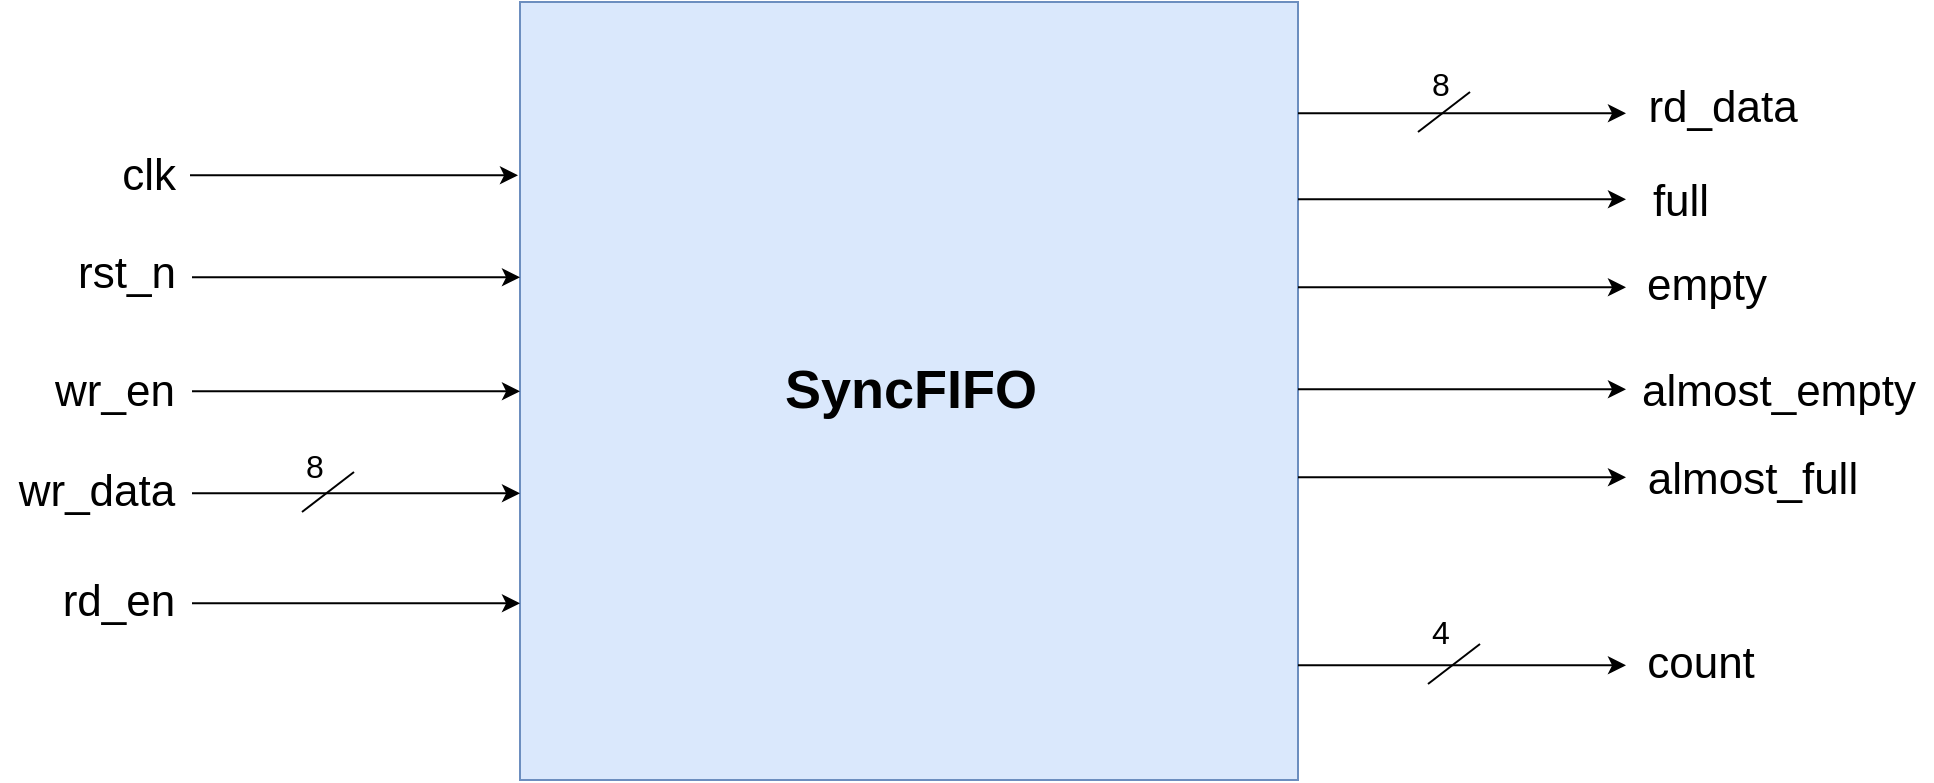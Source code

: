 <mxfile version="26.0.15">
  <diagram name="Page-1" id="vVqc1VtNluxpJuvP2Tos">
    <mxGraphModel dx="1764" dy="1242" grid="0" gridSize="10" guides="1" tooltips="1" connect="1" arrows="1" fold="1" page="1" pageScale="1" pageWidth="1700" pageHeight="1100" math="0" shadow="0">
      <root>
        <mxCell id="0" />
        <mxCell id="1" parent="0" />
        <mxCell id="3rKJtn6mgwzveVLs7rdL-7" value="" style="whiteSpace=wrap;html=1;aspect=fixed;fillColor=#dae8fc;strokeColor=#6c8ebf;" vertex="1" parent="1">
          <mxGeometry x="669" y="328" width="389" height="389" as="geometry" />
        </mxCell>
        <mxCell id="3rKJtn6mgwzveVLs7rdL-8" value="" style="endArrow=classic;html=1;rounded=0;" edge="1" parent="1">
          <mxGeometry width="50" height="50" relative="1" as="geometry">
            <mxPoint x="504" y="414.67" as="sourcePoint" />
            <mxPoint x="668" y="414.67" as="targetPoint" />
          </mxGeometry>
        </mxCell>
        <mxCell id="3rKJtn6mgwzveVLs7rdL-9" value="" style="endArrow=classic;html=1;rounded=0;" edge="1" parent="1">
          <mxGeometry width="50" height="50" relative="1" as="geometry">
            <mxPoint x="505" y="465.67" as="sourcePoint" />
            <mxPoint x="669" y="465.67" as="targetPoint" />
          </mxGeometry>
        </mxCell>
        <mxCell id="3rKJtn6mgwzveVLs7rdL-10" value="" style="endArrow=classic;html=1;rounded=0;" edge="1" parent="1">
          <mxGeometry width="50" height="50" relative="1" as="geometry">
            <mxPoint x="505" y="522.67" as="sourcePoint" />
            <mxPoint x="669" y="522.67" as="targetPoint" />
          </mxGeometry>
        </mxCell>
        <mxCell id="3rKJtn6mgwzveVLs7rdL-11" value="" style="endArrow=classic;html=1;rounded=0;" edge="1" parent="1">
          <mxGeometry width="50" height="50" relative="1" as="geometry">
            <mxPoint x="505" y="573.67" as="sourcePoint" />
            <mxPoint x="669" y="573.67" as="targetPoint" />
          </mxGeometry>
        </mxCell>
        <mxCell id="3rKJtn6mgwzveVLs7rdL-12" value="" style="endArrow=classic;html=1;rounded=0;" edge="1" parent="1">
          <mxGeometry width="50" height="50" relative="1" as="geometry">
            <mxPoint x="505" y="628.67" as="sourcePoint" />
            <mxPoint x="669" y="628.67" as="targetPoint" />
          </mxGeometry>
        </mxCell>
        <mxCell id="3rKJtn6mgwzveVLs7rdL-13" value="" style="endArrow=classic;html=1;rounded=0;" edge="1" parent="1">
          <mxGeometry width="50" height="50" relative="1" as="geometry">
            <mxPoint x="1058" y="383.67" as="sourcePoint" />
            <mxPoint x="1222" y="383.67" as="targetPoint" />
          </mxGeometry>
        </mxCell>
        <mxCell id="3rKJtn6mgwzveVLs7rdL-14" value="" style="endArrow=classic;html=1;rounded=0;" edge="1" parent="1">
          <mxGeometry width="50" height="50" relative="1" as="geometry">
            <mxPoint x="1058" y="426.67" as="sourcePoint" />
            <mxPoint x="1222" y="426.67" as="targetPoint" />
          </mxGeometry>
        </mxCell>
        <mxCell id="3rKJtn6mgwzveVLs7rdL-15" value="" style="endArrow=classic;html=1;rounded=0;" edge="1" parent="1">
          <mxGeometry width="50" height="50" relative="1" as="geometry">
            <mxPoint x="1058" y="470.67" as="sourcePoint" />
            <mxPoint x="1222" y="470.67" as="targetPoint" />
          </mxGeometry>
        </mxCell>
        <mxCell id="3rKJtn6mgwzveVLs7rdL-16" value="" style="endArrow=classic;html=1;rounded=0;" edge="1" parent="1">
          <mxGeometry width="50" height="50" relative="1" as="geometry">
            <mxPoint x="1058" y="521.67" as="sourcePoint" />
            <mxPoint x="1222" y="521.67" as="targetPoint" />
          </mxGeometry>
        </mxCell>
        <mxCell id="3rKJtn6mgwzveVLs7rdL-17" value="" style="endArrow=classic;html=1;rounded=0;" edge="1" parent="1">
          <mxGeometry width="50" height="50" relative="1" as="geometry">
            <mxPoint x="1058" y="565.67" as="sourcePoint" />
            <mxPoint x="1222" y="565.67" as="targetPoint" />
          </mxGeometry>
        </mxCell>
        <mxCell id="3rKJtn6mgwzveVLs7rdL-19" value="" style="endArrow=classic;html=1;rounded=0;" edge="1" parent="1">
          <mxGeometry width="50" height="50" relative="1" as="geometry">
            <mxPoint x="1058" y="659.67" as="sourcePoint" />
            <mxPoint x="1222" y="659.67" as="targetPoint" />
          </mxGeometry>
        </mxCell>
        <mxCell id="3rKJtn6mgwzveVLs7rdL-20" value="&lt;font style=&quot;font-size: 27px;&quot;&gt;&lt;b&gt;SyncFIFO&lt;/b&gt;&lt;/font&gt;" style="text;html=1;align=center;verticalAlign=middle;resizable=0;points=[];autosize=1;strokeColor=none;fillColor=none;" vertex="1" parent="1">
          <mxGeometry x="791.5" y="500" width="144" height="44" as="geometry" />
        </mxCell>
        <mxCell id="3rKJtn6mgwzveVLs7rdL-21" value="&lt;font style=&quot;font-size: 22px;&quot;&gt;clk&lt;/font&gt;" style="text;html=1;align=center;verticalAlign=middle;resizable=0;points=[];autosize=1;strokeColor=none;fillColor=none;" vertex="1" parent="1">
          <mxGeometry x="460" y="396" width="45" height="38" as="geometry" />
        </mxCell>
        <mxCell id="3rKJtn6mgwzveVLs7rdL-22" value="&lt;font style=&quot;font-size: 22px;&quot;&gt;rst_n&lt;/font&gt;" style="text;html=1;align=center;verticalAlign=middle;resizable=0;points=[];autosize=1;strokeColor=none;fillColor=none;" vertex="1" parent="1">
          <mxGeometry x="438" y="445" width="67" height="38" as="geometry" />
        </mxCell>
        <mxCell id="3rKJtn6mgwzveVLs7rdL-23" value="&lt;font style=&quot;font-size: 22px;&quot;&gt;wr_en&lt;/font&gt;" style="text;html=1;align=center;verticalAlign=middle;resizable=0;points=[];autosize=1;strokeColor=none;fillColor=none;" vertex="1" parent="1">
          <mxGeometry x="427" y="503.5" width="78" height="38" as="geometry" />
        </mxCell>
        <mxCell id="3rKJtn6mgwzveVLs7rdL-24" value="&lt;font style=&quot;font-size: 22px;&quot;&gt;wr_data&lt;/font&gt;" style="text;html=1;align=center;verticalAlign=middle;resizable=0;points=[];autosize=1;strokeColor=none;fillColor=none;" vertex="1" parent="1">
          <mxGeometry x="409" y="554" width="96" height="38" as="geometry" />
        </mxCell>
        <mxCell id="3rKJtn6mgwzveVLs7rdL-25" value="&lt;font style=&quot;font-size: 22px;&quot;&gt;rd_en&lt;/font&gt;" style="text;html=1;align=center;verticalAlign=middle;resizable=0;points=[];autosize=1;strokeColor=none;fillColor=none;" vertex="1" parent="1">
          <mxGeometry x="431" y="609" width="74" height="38" as="geometry" />
        </mxCell>
        <mxCell id="3rKJtn6mgwzveVLs7rdL-26" value="" style="endArrow=none;html=1;rounded=0;" edge="1" parent="1">
          <mxGeometry width="50" height="50" relative="1" as="geometry">
            <mxPoint x="560" y="583" as="sourcePoint" />
            <mxPoint x="586" y="563" as="targetPoint" />
          </mxGeometry>
        </mxCell>
        <mxCell id="3rKJtn6mgwzveVLs7rdL-27" value="" style="endArrow=none;html=1;rounded=0;" edge="1" parent="1">
          <mxGeometry width="50" height="50" relative="1" as="geometry">
            <mxPoint x="1118" y="393" as="sourcePoint" />
            <mxPoint x="1144" y="373" as="targetPoint" />
          </mxGeometry>
        </mxCell>
        <mxCell id="3rKJtn6mgwzveVLs7rdL-28" value="" style="endArrow=none;html=1;rounded=0;" edge="1" parent="1">
          <mxGeometry width="50" height="50" relative="1" as="geometry">
            <mxPoint x="1123" y="669" as="sourcePoint" />
            <mxPoint x="1149" y="649" as="targetPoint" />
          </mxGeometry>
        </mxCell>
        <mxCell id="3rKJtn6mgwzveVLs7rdL-29" value="&lt;font style=&quot;font-size: 16px;&quot;&gt;4&lt;/font&gt;" style="text;html=1;align=center;verticalAlign=middle;resizable=0;points=[];autosize=1;strokeColor=none;fillColor=none;" vertex="1" parent="1">
          <mxGeometry x="1115" y="627" width="27" height="31" as="geometry" />
        </mxCell>
        <mxCell id="3rKJtn6mgwzveVLs7rdL-30" value="&lt;font style=&quot;font-size: 16px;&quot;&gt;8&lt;/font&gt;" style="text;html=1;align=center;verticalAlign=middle;resizable=0;points=[];autosize=1;strokeColor=none;fillColor=none;" vertex="1" parent="1">
          <mxGeometry x="1115" y="353" width="27" height="31" as="geometry" />
        </mxCell>
        <mxCell id="3rKJtn6mgwzveVLs7rdL-31" value="&lt;font style=&quot;font-size: 16px;&quot;&gt;8&lt;/font&gt;" style="text;html=1;align=center;verticalAlign=middle;resizable=0;points=[];autosize=1;strokeColor=none;fillColor=none;" vertex="1" parent="1">
          <mxGeometry x="552" y="544" width="27" height="31" as="geometry" />
        </mxCell>
        <mxCell id="3rKJtn6mgwzveVLs7rdL-32" value="&lt;font style=&quot;font-size: 22px;&quot;&gt;rd_data&lt;/font&gt;" style="text;html=1;align=center;verticalAlign=middle;resizable=0;points=[];autosize=1;strokeColor=none;fillColor=none;" vertex="1" parent="1">
          <mxGeometry x="1223" y="362" width="93" height="38" as="geometry" />
        </mxCell>
        <mxCell id="3rKJtn6mgwzveVLs7rdL-33" value="&lt;font style=&quot;font-size: 22px;&quot;&gt;full&lt;/font&gt;" style="text;html=1;align=center;verticalAlign=middle;resizable=0;points=[];autosize=1;strokeColor=none;fillColor=none;" vertex="1" parent="1">
          <mxGeometry x="1226" y="409" width="46" height="38" as="geometry" />
        </mxCell>
        <mxCell id="3rKJtn6mgwzveVLs7rdL-34" value="&lt;font style=&quot;font-size: 22px;&quot;&gt;empty&lt;/font&gt;" style="text;html=1;align=center;verticalAlign=middle;resizable=0;points=[];autosize=1;strokeColor=none;fillColor=none;" vertex="1" parent="1">
          <mxGeometry x="1223" y="451" width="78" height="38" as="geometry" />
        </mxCell>
        <mxCell id="3rKJtn6mgwzveVLs7rdL-35" value="&lt;font style=&quot;font-size: 22px;&quot;&gt;almost_empty&lt;/font&gt;" style="text;html=1;align=center;verticalAlign=middle;resizable=0;points=[];autosize=1;strokeColor=none;fillColor=none;" vertex="1" parent="1">
          <mxGeometry x="1220" y="503.5" width="155" height="38" as="geometry" />
        </mxCell>
        <mxCell id="3rKJtn6mgwzveVLs7rdL-36" value="&lt;font style=&quot;font-size: 22px;&quot;&gt;almost_full&lt;/font&gt;" style="text;html=1;align=center;verticalAlign=middle;resizable=0;points=[];autosize=1;strokeColor=none;fillColor=none;" vertex="1" parent="1">
          <mxGeometry x="1223" y="548" width="123" height="38" as="geometry" />
        </mxCell>
        <mxCell id="3rKJtn6mgwzveVLs7rdL-37" value="&lt;font style=&quot;font-size: 22px;&quot;&gt;count&lt;/font&gt;" style="text;html=1;align=center;verticalAlign=middle;resizable=0;points=[];autosize=1;strokeColor=none;fillColor=none;" vertex="1" parent="1">
          <mxGeometry x="1223" y="640" width="72" height="38" as="geometry" />
        </mxCell>
      </root>
    </mxGraphModel>
  </diagram>
</mxfile>

